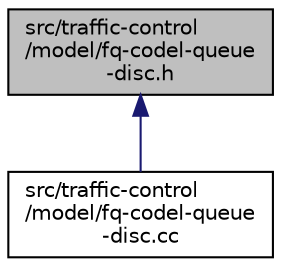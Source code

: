 digraph "src/traffic-control/model/fq-codel-queue-disc.h"
{
 // LATEX_PDF_SIZE
  edge [fontname="Helvetica",fontsize="10",labelfontname="Helvetica",labelfontsize="10"];
  node [fontname="Helvetica",fontsize="10",shape=record];
  Node1 [label="src/traffic-control\l/model/fq-codel-queue\l-disc.h",height=0.2,width=0.4,color="black", fillcolor="grey75", style="filled", fontcolor="black",tooltip=" "];
  Node1 -> Node2 [dir="back",color="midnightblue",fontsize="10",style="solid",fontname="Helvetica"];
  Node2 [label="src/traffic-control\l/model/fq-codel-queue\l-disc.cc",height=0.2,width=0.4,color="black", fillcolor="white", style="filled",URL="$fq-codel-queue-disc_8cc.html",tooltip=" "];
}
